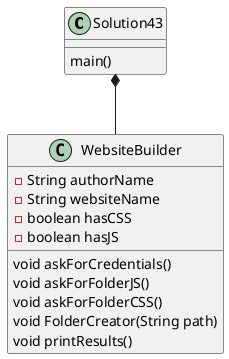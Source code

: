 @startuml
'https://plantuml.com/sequence-diagram
class Solution43{
    main()
}

class WebsiteBuilder{
    -String authorName
    -String websiteName
    -boolean hasCSS
    -boolean hasJS
    void askForCredentials()
    void askForFolderJS()
    void askForFolderCSS()
    void FolderCreator(String path)
    void printResults()
}
Solution43 *-- WebsiteBuilder
@enduml